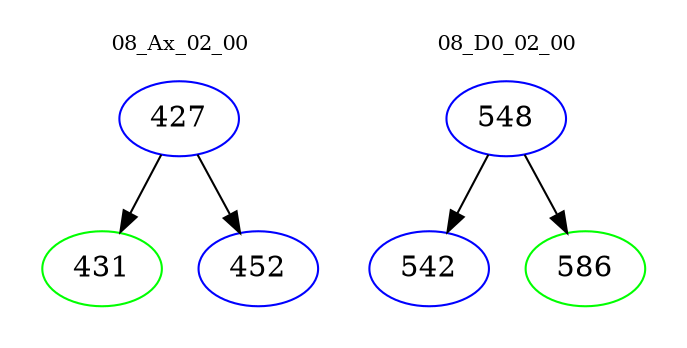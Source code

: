 digraph{
subgraph cluster_0 {
color = white
label = "08_Ax_02_00";
fontsize=10;
T0_427 [label="427", color="blue"]
T0_427 -> T0_431 [color="black"]
T0_431 [label="431", color="green"]
T0_427 -> T0_452 [color="black"]
T0_452 [label="452", color="blue"]
}
subgraph cluster_1 {
color = white
label = "08_D0_02_00";
fontsize=10;
T1_548 [label="548", color="blue"]
T1_548 -> T1_542 [color="black"]
T1_542 [label="542", color="blue"]
T1_548 -> T1_586 [color="black"]
T1_586 [label="586", color="green"]
}
}

